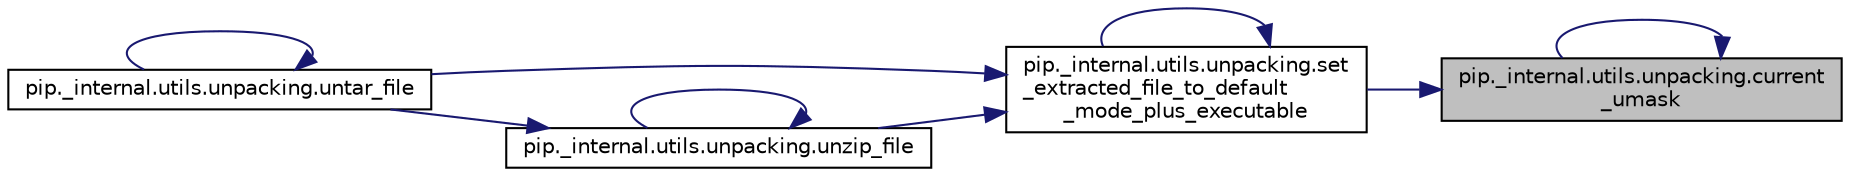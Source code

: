 digraph "pip._internal.utils.unpacking.current_umask"
{
 // LATEX_PDF_SIZE
  edge [fontname="Helvetica",fontsize="10",labelfontname="Helvetica",labelfontsize="10"];
  node [fontname="Helvetica",fontsize="10",shape=record];
  rankdir="RL";
  Node1 [label="pip._internal.utils.unpacking.current\l_umask",height=0.2,width=0.4,color="black", fillcolor="grey75", style="filled", fontcolor="black",tooltip=" "];
  Node1 -> Node1 [dir="back",color="midnightblue",fontsize="10",style="solid",fontname="Helvetica"];
  Node1 -> Node2 [dir="back",color="midnightblue",fontsize="10",style="solid",fontname="Helvetica"];
  Node2 [label="pip._internal.utils.unpacking.set\l_extracted_file_to_default\l_mode_plus_executable",height=0.2,width=0.4,color="black", fillcolor="white", style="filled",URL="$d8/d22/namespacepip_1_1__internal_1_1utils_1_1unpacking.html#a90a6ff776b7d910535c138c11eb22428",tooltip=" "];
  Node2 -> Node2 [dir="back",color="midnightblue",fontsize="10",style="solid",fontname="Helvetica"];
  Node2 -> Node3 [dir="back",color="midnightblue",fontsize="10",style="solid",fontname="Helvetica"];
  Node3 [label="pip._internal.utils.unpacking.untar_file",height=0.2,width=0.4,color="black", fillcolor="white", style="filled",URL="$d8/d22/namespacepip_1_1__internal_1_1utils_1_1unpacking.html#a5acf8cffa33829350a298940743e4087",tooltip=" "];
  Node3 -> Node3 [dir="back",color="midnightblue",fontsize="10",style="solid",fontname="Helvetica"];
  Node2 -> Node4 [dir="back",color="midnightblue",fontsize="10",style="solid",fontname="Helvetica"];
  Node4 [label="pip._internal.utils.unpacking.unzip_file",height=0.2,width=0.4,color="black", fillcolor="white", style="filled",URL="$d8/d22/namespacepip_1_1__internal_1_1utils_1_1unpacking.html#ac680d7976163e5e647a0e14958948bed",tooltip=" "];
  Node4 -> Node3 [dir="back",color="midnightblue",fontsize="10",style="solid",fontname="Helvetica"];
  Node4 -> Node4 [dir="back",color="midnightblue",fontsize="10",style="solid",fontname="Helvetica"];
}
